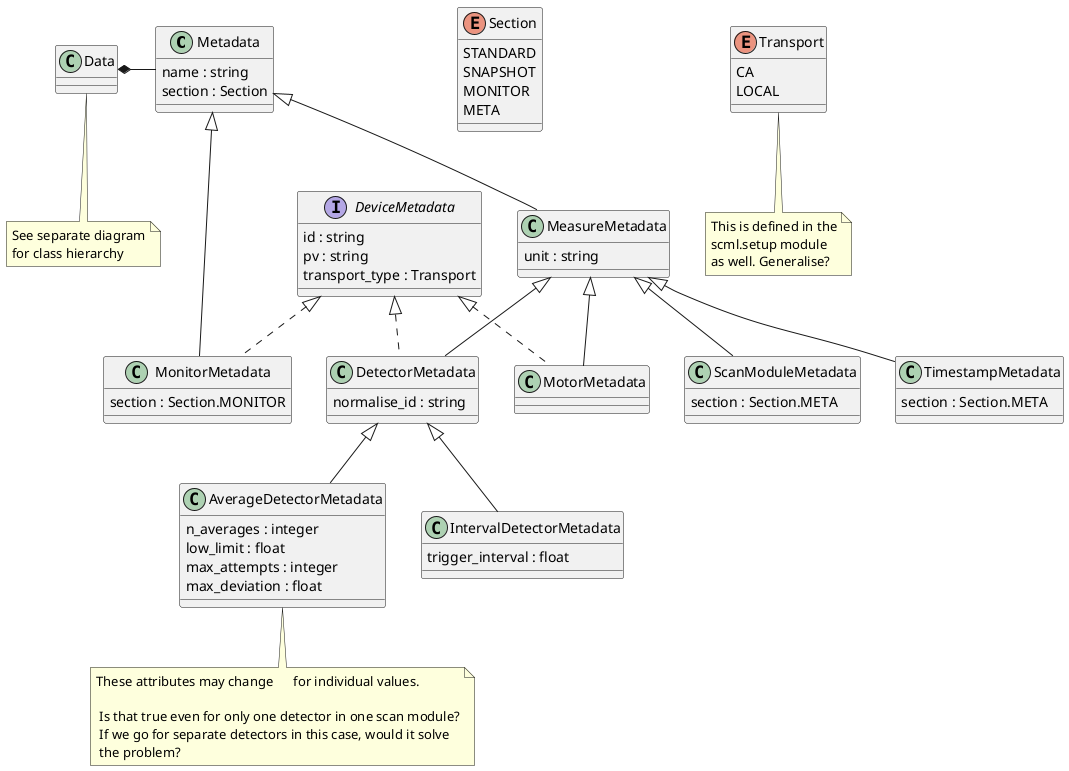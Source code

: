 @startuml

class Metadata {
    name : string
    section : Section
}

class Data {
}
note bottom: See separate diagram\nfor class hierarchy

enum Section {
    STANDARD
    SNAPSHOT
    MONITOR
    META
}

enum Transport {
    CA
    LOCAL
}
note bottom: This is defined in the\nscml.setup module\nas well. Generalise?

interface DeviceMetadata {
    id : string
    pv : string
    transport_type : Transport
}

class MeasureMetadata {
    unit : string
}

class MonitorMetadata implements DeviceMetadata {
    section : Section.MONITOR
}

class MotorMetadata implements DeviceMetadata  {
}

class DetectorMetadata implements DeviceMetadata  {
    normalise_id : string
}

class TimestampMetadata {
    section : Section.META
}

class ScanModuleMetadata {
    section : Section.META
}

class AverageDetectorMetadata {
    n_averages : integer
    low_limit : float
    max_attempts : integer
    max_deviation : float
}
note bottom
    These attributes may change      for individual values.

     Is that true even for only one detector in one scan module?
     If we go for separate detectors in this case, would it solve
     the problem?
end note

class IntervalDetectorMetadata {
    trigger_interval : float
}

Data *- Metadata
Metadata <|-- MeasureMetadata
Metadata <|-- MonitorMetadata
MeasureMetadata <|-- DetectorMetadata
MeasureMetadata <|-- MotorMetadata
MeasureMetadata <|-- TimestampMetadata
MeasureMetadata <|-- ScanModuleMetadata
DetectorMetadata <|-- AverageDetectorMetadata
DetectorMetadata <|-- IntervalDetectorMetadata

@enduml
